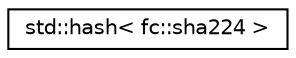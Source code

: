 digraph "Graphical Class Hierarchy"
{
  edge [fontname="Helvetica",fontsize="10",labelfontname="Helvetica",labelfontsize="10"];
  node [fontname="Helvetica",fontsize="10",shape=record];
  rankdir="LR";
  Node0 [label="std::hash\< fc::sha224 \>",height=0.2,width=0.4,color="black", fillcolor="white", style="filled",URL="$structstd_1_1hash_3_01fc_1_1sha224_01_4.html"];
}

